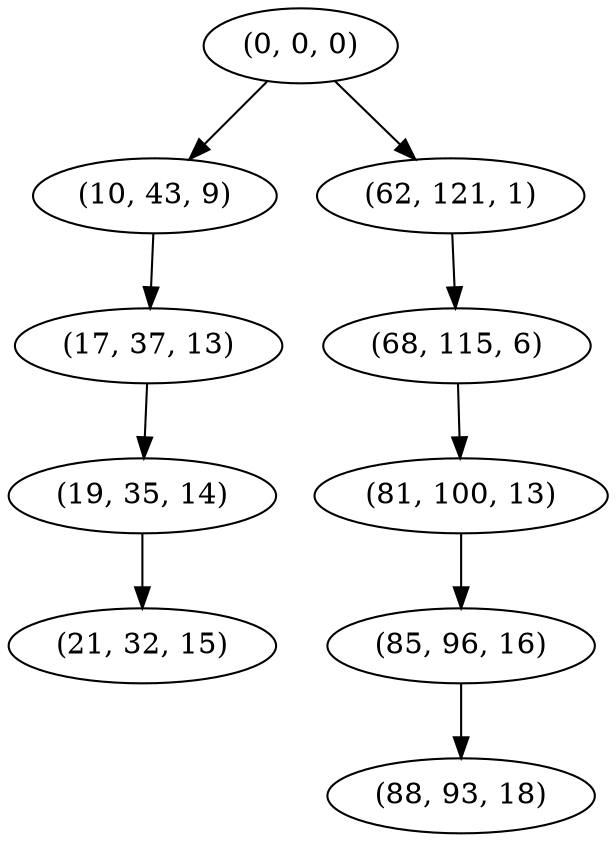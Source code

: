 digraph tree {
    "(0, 0, 0)";
    "(10, 43, 9)";
    "(17, 37, 13)";
    "(19, 35, 14)";
    "(21, 32, 15)";
    "(62, 121, 1)";
    "(68, 115, 6)";
    "(81, 100, 13)";
    "(85, 96, 16)";
    "(88, 93, 18)";
    "(0, 0, 0)" -> "(10, 43, 9)";
    "(0, 0, 0)" -> "(62, 121, 1)";
    "(10, 43, 9)" -> "(17, 37, 13)";
    "(17, 37, 13)" -> "(19, 35, 14)";
    "(19, 35, 14)" -> "(21, 32, 15)";
    "(62, 121, 1)" -> "(68, 115, 6)";
    "(68, 115, 6)" -> "(81, 100, 13)";
    "(81, 100, 13)" -> "(85, 96, 16)";
    "(85, 96, 16)" -> "(88, 93, 18)";
}
